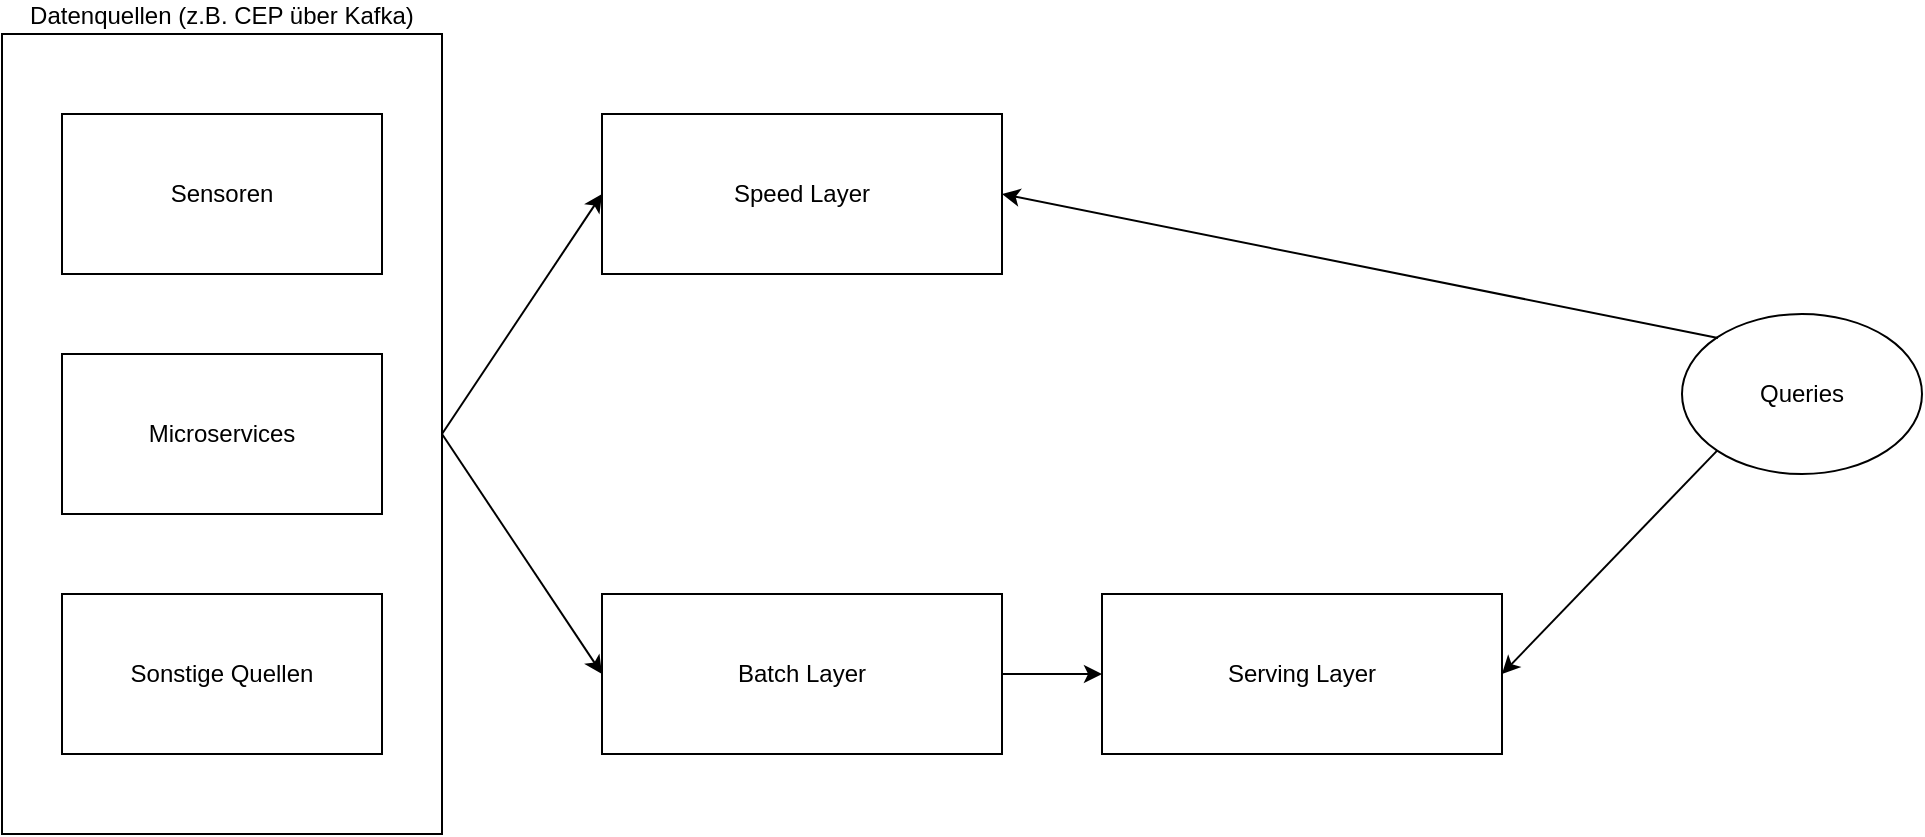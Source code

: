 <mxfile version="26.0.3">
  <diagram name="Seite-1" id="SQaCn81tfxqMI6oKNPrh">
    <mxGraphModel dx="888" dy="817" grid="1" gridSize="10" guides="1" tooltips="1" connect="1" arrows="1" fold="1" page="1" pageScale="1" pageWidth="827" pageHeight="1169" math="0" shadow="0">
      <root>
        <mxCell id="0" />
        <mxCell id="1" parent="0" />
        <mxCell id="B2yuRSLzfKdRKHyc1kqe-4" value="Datenquellen (z.B. CEP über Kafka)" style="rounded=0;whiteSpace=wrap;html=1;labelPosition=center;verticalLabelPosition=top;align=center;verticalAlign=bottom;" parent="1" vertex="1">
          <mxGeometry x="20" y="280" width="220" height="400" as="geometry" />
        </mxCell>
        <mxCell id="B2yuRSLzfKdRKHyc1kqe-1" value="Sensoren" style="rounded=0;whiteSpace=wrap;html=1;" parent="1" vertex="1">
          <mxGeometry x="50" y="320" width="160" height="80" as="geometry" />
        </mxCell>
        <mxCell id="B2yuRSLzfKdRKHyc1kqe-2" value="Microservices" style="rounded=0;whiteSpace=wrap;html=1;" parent="1" vertex="1">
          <mxGeometry x="50" y="440" width="160" height="80" as="geometry" />
        </mxCell>
        <mxCell id="B2yuRSLzfKdRKHyc1kqe-3" value="Sonstige Quellen" style="rounded=0;whiteSpace=wrap;html=1;" parent="1" vertex="1">
          <mxGeometry x="50" y="560" width="160" height="80" as="geometry" />
        </mxCell>
        <mxCell id="B2yuRSLzfKdRKHyc1kqe-5" value="Speed Layer" style="rounded=0;whiteSpace=wrap;html=1;" parent="1" vertex="1">
          <mxGeometry x="320" y="320" width="200" height="80" as="geometry" />
        </mxCell>
        <mxCell id="B2yuRSLzfKdRKHyc1kqe-6" value="Batch Layer" style="rounded=0;whiteSpace=wrap;html=1;" parent="1" vertex="1">
          <mxGeometry x="320" y="560" width="200" height="80" as="geometry" />
        </mxCell>
        <mxCell id="B2yuRSLzfKdRKHyc1kqe-7" value="Serving Layer" style="rounded=0;whiteSpace=wrap;html=1;" parent="1" vertex="1">
          <mxGeometry x="570" y="560" width="200" height="80" as="geometry" />
        </mxCell>
        <mxCell id="B2yuRSLzfKdRKHyc1kqe-8" value="" style="endArrow=classic;html=1;rounded=0;entryX=0;entryY=0.5;entryDx=0;entryDy=0;exitX=1;exitY=0.5;exitDx=0;exitDy=0;" parent="1" source="B2yuRSLzfKdRKHyc1kqe-4" target="B2yuRSLzfKdRKHyc1kqe-5" edge="1">
          <mxGeometry width="50" height="50" relative="1" as="geometry">
            <mxPoint x="240" y="470" as="sourcePoint" />
            <mxPoint x="290" y="420" as="targetPoint" />
          </mxGeometry>
        </mxCell>
        <mxCell id="B2yuRSLzfKdRKHyc1kqe-9" value="" style="endArrow=classic;html=1;rounded=0;entryX=0;entryY=0.5;entryDx=0;entryDy=0;exitX=1;exitY=0.5;exitDx=0;exitDy=0;" parent="1" source="B2yuRSLzfKdRKHyc1kqe-4" target="B2yuRSLzfKdRKHyc1kqe-6" edge="1">
          <mxGeometry width="50" height="50" relative="1" as="geometry">
            <mxPoint x="270" y="520" as="sourcePoint" />
            <mxPoint x="350" y="400" as="targetPoint" />
          </mxGeometry>
        </mxCell>
        <mxCell id="B2yuRSLzfKdRKHyc1kqe-11" value="" style="endArrow=classic;html=1;rounded=0;entryX=0;entryY=0.5;entryDx=0;entryDy=0;exitX=1;exitY=0.5;exitDx=0;exitDy=0;" parent="1" source="B2yuRSLzfKdRKHyc1kqe-6" target="B2yuRSLzfKdRKHyc1kqe-7" edge="1">
          <mxGeometry width="50" height="50" relative="1" as="geometry">
            <mxPoint x="590" y="600" as="sourcePoint" />
            <mxPoint x="770" y="680" as="targetPoint" />
          </mxGeometry>
        </mxCell>
        <mxCell id="nMcq_2G77qA_jMTTrSmX-1" value="Queries" style="ellipse;whiteSpace=wrap;html=1;" parent="1" vertex="1">
          <mxGeometry x="860" y="420" width="120" height="80" as="geometry" />
        </mxCell>
        <mxCell id="nMcq_2G77qA_jMTTrSmX-3" value="" style="endArrow=classic;html=1;rounded=0;entryX=1;entryY=0.5;entryDx=0;entryDy=0;exitX=0;exitY=0;exitDx=0;exitDy=0;" parent="1" edge="1">
          <mxGeometry width="50" height="50" relative="1" as="geometry">
            <mxPoint x="878" y="432" as="sourcePoint" />
            <mxPoint x="520" y="360" as="targetPoint" />
          </mxGeometry>
        </mxCell>
        <mxCell id="nMcq_2G77qA_jMTTrSmX-4" value="" style="endArrow=classic;html=1;rounded=0;entryX=1;entryY=0.5;entryDx=0;entryDy=0;exitX=0;exitY=1;exitDx=0;exitDy=0;" parent="1" source="nMcq_2G77qA_jMTTrSmX-1" target="B2yuRSLzfKdRKHyc1kqe-7" edge="1">
          <mxGeometry width="50" height="50" relative="1" as="geometry">
            <mxPoint x="898" y="516" as="sourcePoint" />
            <mxPoint x="540" y="444" as="targetPoint" />
          </mxGeometry>
        </mxCell>
      </root>
    </mxGraphModel>
  </diagram>
</mxfile>
